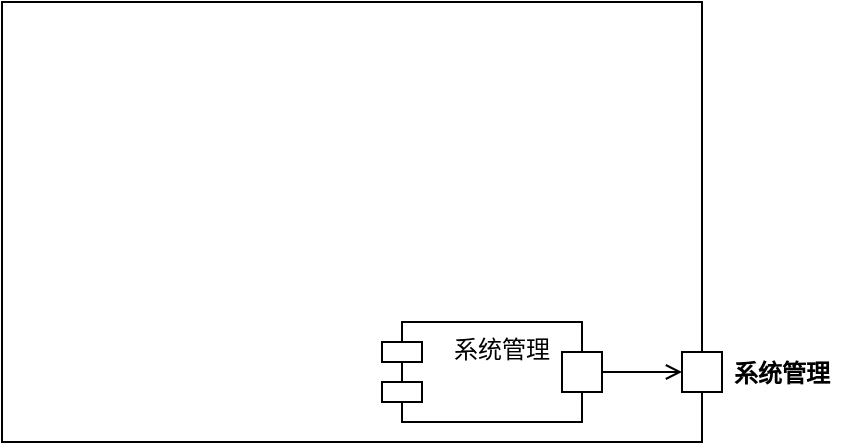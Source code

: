 <mxfile version="17.3.0" type="github">
  <diagram id="om4UvLvxgHY5pR8BvEh_" name="Page-1">
    <mxGraphModel dx="1422" dy="762" grid="1" gridSize="10" guides="1" tooltips="1" connect="1" arrows="1" fold="1" page="1" pageScale="1" pageWidth="827" pageHeight="1169" math="0" shadow="0">
      <root>
        <mxCell id="0" />
        <mxCell id="1" parent="0" />
        <mxCell id="Q9f0HzMRhqjO-p0kJ2Lx-22" value="" style="rounded=0;whiteSpace=wrap;html=1;" vertex="1" parent="1">
          <mxGeometry x="190" y="250" width="350" height="220" as="geometry" />
        </mxCell>
        <mxCell id="Q9f0HzMRhqjO-p0kJ2Lx-1" value="系统管理" style="shape=module;align=left;spacingLeft=20;align=center;verticalAlign=top;" vertex="1" parent="1">
          <mxGeometry x="380" y="410" width="100" height="50" as="geometry" />
        </mxCell>
        <mxCell id="Q9f0HzMRhqjO-p0kJ2Lx-25" style="edgeStyle=orthogonalEdgeStyle;rounded=0;orthogonalLoop=1;jettySize=auto;html=1;exitX=1;exitY=0.5;exitDx=0;exitDy=0;endArrow=open;endFill=0;" edge="1" parent="1" source="Q9f0HzMRhqjO-p0kJ2Lx-23" target="Q9f0HzMRhqjO-p0kJ2Lx-24">
          <mxGeometry relative="1" as="geometry" />
        </mxCell>
        <mxCell id="Q9f0HzMRhqjO-p0kJ2Lx-23" value="" style="rounded=0;whiteSpace=wrap;html=1;" vertex="1" parent="1">
          <mxGeometry x="470" y="425" width="20" height="20" as="geometry" />
        </mxCell>
        <mxCell id="Q9f0HzMRhqjO-p0kJ2Lx-24" value="" style="rounded=0;whiteSpace=wrap;html=1;" vertex="1" parent="1">
          <mxGeometry x="530" y="425" width="20" height="20" as="geometry" />
        </mxCell>
        <mxCell id="Q9f0HzMRhqjO-p0kJ2Lx-26" value="系统管理" style="text;align=center;fontStyle=1;verticalAlign=middle;spacingLeft=3;spacingRight=3;strokeColor=none;rotatable=0;points=[[0,0.5],[1,0.5]];portConstraint=eastwest;" vertex="1" parent="1">
          <mxGeometry x="540" y="422" width="80" height="26" as="geometry" />
        </mxCell>
      </root>
    </mxGraphModel>
  </diagram>
</mxfile>
